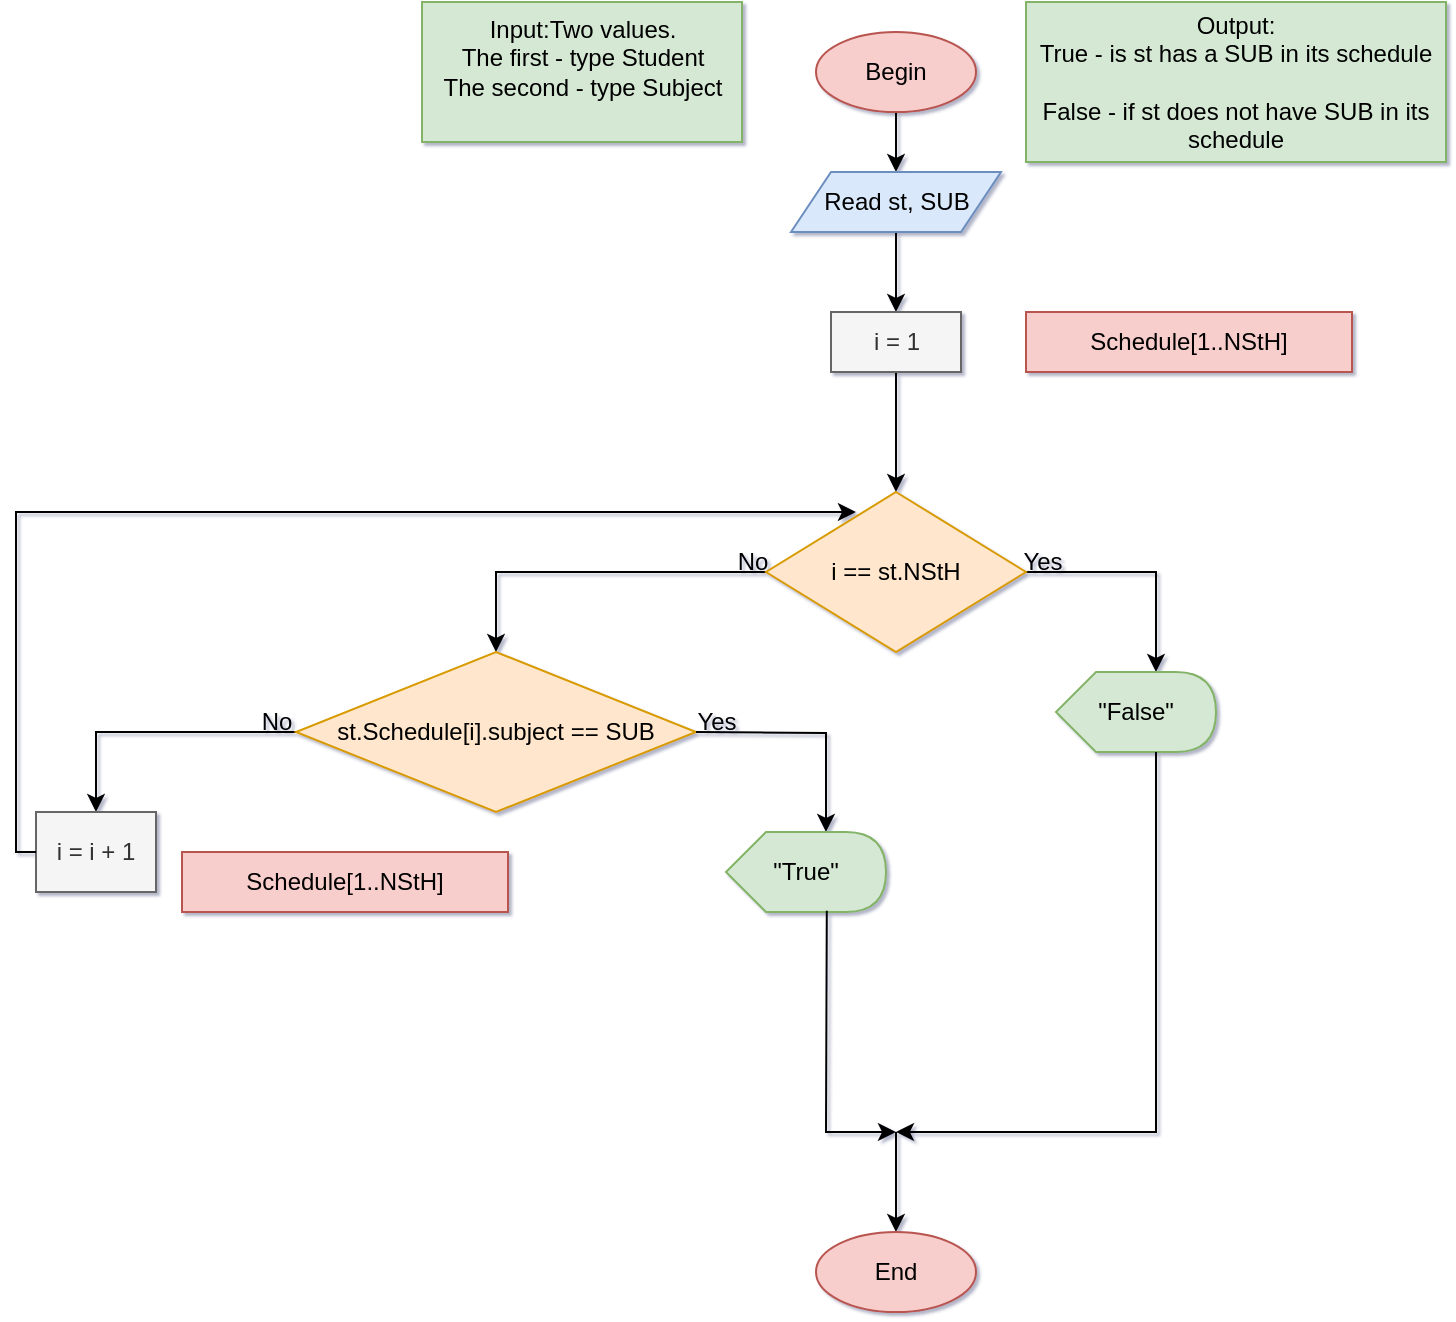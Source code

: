<mxfile version="20.5.1" type="device"><diagram id="lwzZpcMSSivngQWEZWCR" name="Page-1"><mxGraphModel dx="981" dy="519" grid="1" gridSize="10" guides="1" tooltips="1" connect="1" arrows="1" fold="1" page="1" pageScale="1" pageWidth="850" pageHeight="1100" math="0" shadow="1"><root><mxCell id="0"/><mxCell id="1" parent="0"/><mxCell id="2DufeuFUFwo9MO5AK-OH-4" value="" style="edgeStyle=orthogonalEdgeStyle;rounded=0;orthogonalLoop=1;jettySize=auto;html=1;" parent="1" source="2DufeuFUFwo9MO5AK-OH-1" target="2DufeuFUFwo9MO5AK-OH-3" edge="1"><mxGeometry relative="1" as="geometry"/></mxCell><mxCell id="2DufeuFUFwo9MO5AK-OH-1" value="Begin" style="ellipse;whiteSpace=wrap;html=1;fillColor=#f8cecc;strokeColor=#b85450;" parent="1" vertex="1"><mxGeometry x="497" y="20" width="80" height="40" as="geometry"/></mxCell><mxCell id="2DufeuFUFwo9MO5AK-OH-6" value="" style="edgeStyle=orthogonalEdgeStyle;rounded=0;orthogonalLoop=1;jettySize=auto;html=1;" parent="1" source="2DufeuFUFwo9MO5AK-OH-3" target="2DufeuFUFwo9MO5AK-OH-5" edge="1"><mxGeometry relative="1" as="geometry"/></mxCell><mxCell id="2DufeuFUFwo9MO5AK-OH-3" value="Read st, SUB" style="shape=parallelogram;perimeter=parallelogramPerimeter;whiteSpace=wrap;html=1;fixedSize=1;fillColor=#dae8fc;strokeColor=#6c8ebf;" parent="1" vertex="1"><mxGeometry x="484.5" y="90" width="105" height="30" as="geometry"/></mxCell><mxCell id="2DufeuFUFwo9MO5AK-OH-8" value="" style="edgeStyle=orthogonalEdgeStyle;rounded=0;orthogonalLoop=1;jettySize=auto;html=1;" parent="1" source="2DufeuFUFwo9MO5AK-OH-5" target="2DufeuFUFwo9MO5AK-OH-7" edge="1"><mxGeometry relative="1" as="geometry"/></mxCell><mxCell id="2DufeuFUFwo9MO5AK-OH-5" value="i = 1" style="whiteSpace=wrap;html=1;fillColor=#f5f5f5;strokeColor=#666666;fontColor=#333333;" parent="1" vertex="1"><mxGeometry x="504.5" y="160" width="65" height="30" as="geometry"/></mxCell><mxCell id="2DufeuFUFwo9MO5AK-OH-10" style="edgeStyle=orthogonalEdgeStyle;rounded=0;orthogonalLoop=1;jettySize=auto;html=1;entryX=0.625;entryY=0;entryDx=0;entryDy=0;entryPerimeter=0;" parent="1" source="2DufeuFUFwo9MO5AK-OH-7" target="2DufeuFUFwo9MO5AK-OH-9" edge="1"><mxGeometry relative="1" as="geometry"/></mxCell><mxCell id="2DufeuFUFwo9MO5AK-OH-13" value="" style="edgeStyle=orthogonalEdgeStyle;rounded=0;orthogonalLoop=1;jettySize=auto;html=1;entryX=0.5;entryY=0;entryDx=0;entryDy=0;" parent="1" source="2DufeuFUFwo9MO5AK-OH-7" target="2DufeuFUFwo9MO5AK-OH-12" edge="1"><mxGeometry relative="1" as="geometry"/></mxCell><mxCell id="2DufeuFUFwo9MO5AK-OH-7" value="i == st.NStH" style="rhombus;whiteSpace=wrap;html=1;fillColor=#ffe6cc;strokeColor=#d79b00;" parent="1" vertex="1"><mxGeometry x="472" y="250" width="130" height="80" as="geometry"/></mxCell><mxCell id="2DufeuFUFwo9MO5AK-OH-9" value="&quot;False&quot;" style="shape=display;whiteSpace=wrap;html=1;fillColor=#d5e8d4;strokeColor=#82b366;" parent="1" vertex="1"><mxGeometry x="617" y="340" width="80" height="40" as="geometry"/></mxCell><mxCell id="2DufeuFUFwo9MO5AK-OH-11" value="Yes" style="text;html=1;align=center;verticalAlign=middle;resizable=0;points=[];autosize=1;strokeColor=none;fillColor=none;" parent="1" vertex="1"><mxGeometry x="589.5" y="270" width="40" height="30" as="geometry"/></mxCell><mxCell id="2DufeuFUFwo9MO5AK-OH-15" value="" style="edgeStyle=orthogonalEdgeStyle;rounded=0;orthogonalLoop=1;jettySize=auto;html=1;entryX=0.5;entryY=0;entryDx=0;entryDy=0;" parent="1" source="2DufeuFUFwo9MO5AK-OH-12" target="2DufeuFUFwo9MO5AK-OH-14" edge="1"><mxGeometry relative="1" as="geometry"><Array as="points"><mxPoint x="137" y="370"/></Array></mxGeometry></mxCell><mxCell id="2DufeuFUFwo9MO5AK-OH-12" value="st.Schedule[i].subject == SUB" style="rhombus;whiteSpace=wrap;html=1;fillColor=#ffe6cc;strokeColor=#d79b00;" parent="1" vertex="1"><mxGeometry x="237" y="330" width="200" height="80" as="geometry"/></mxCell><mxCell id="2DufeuFUFwo9MO5AK-OH-14" value="i = i + 1" style="whiteSpace=wrap;html=1;fillColor=#f5f5f5;strokeColor=#666666;fontColor=#333333;" parent="1" vertex="1"><mxGeometry x="107" y="410" width="60" height="40" as="geometry"/></mxCell><mxCell id="2DufeuFUFwo9MO5AK-OH-16" value="No" style="text;html=1;align=center;verticalAlign=middle;resizable=0;points=[];autosize=1;strokeColor=none;fillColor=none;" parent="1" vertex="1"><mxGeometry x="444.5" y="270" width="40" height="30" as="geometry"/></mxCell><mxCell id="2DufeuFUFwo9MO5AK-OH-17" value="No" style="text;html=1;align=center;verticalAlign=middle;resizable=0;points=[];autosize=1;strokeColor=none;fillColor=none;" parent="1" vertex="1"><mxGeometry x="207" y="350" width="40" height="30" as="geometry"/></mxCell><mxCell id="2DufeuFUFwo9MO5AK-OH-18" value="" style="endArrow=classic;html=1;rounded=0;exitX=0;exitY=0.5;exitDx=0;exitDy=0;entryX=0.346;entryY=0.125;entryDx=0;entryDy=0;entryPerimeter=0;" parent="1" source="2DufeuFUFwo9MO5AK-OH-14" target="2DufeuFUFwo9MO5AK-OH-7" edge="1"><mxGeometry width="50" height="50" relative="1" as="geometry"><mxPoint x="257" y="410" as="sourcePoint"/><mxPoint x="287" y="260" as="targetPoint"/><Array as="points"><mxPoint x="97" y="430"/><mxPoint x="97" y="260"/></Array></mxGeometry></mxCell><mxCell id="2DufeuFUFwo9MO5AK-OH-20" style="edgeStyle=orthogonalEdgeStyle;rounded=0;orthogonalLoop=1;jettySize=auto;html=1;entryX=0.625;entryY=0;entryDx=0;entryDy=0;entryPerimeter=0;" parent="1" target="2DufeuFUFwo9MO5AK-OH-21" edge="1"><mxGeometry relative="1" as="geometry"><mxPoint x="437" y="370" as="sourcePoint"/></mxGeometry></mxCell><mxCell id="2DufeuFUFwo9MO5AK-OH-21" value="&quot;True&quot;" style="shape=display;whiteSpace=wrap;html=1;fillColor=#d5e8d4;strokeColor=#82b366;" parent="1" vertex="1"><mxGeometry x="452" y="420" width="80" height="40" as="geometry"/></mxCell><mxCell id="2DufeuFUFwo9MO5AK-OH-22" value="Yes" style="text;html=1;align=center;verticalAlign=middle;resizable=0;points=[];autosize=1;strokeColor=none;fillColor=none;" parent="1" vertex="1"><mxGeometry x="427" y="350" width="40" height="30" as="geometry"/></mxCell><mxCell id="2DufeuFUFwo9MO5AK-OH-23" value="" style="endArrow=classic;html=1;rounded=0;exitX=0.63;exitY=0.985;exitDx=0;exitDy=0;exitPerimeter=0;" parent="1" source="2DufeuFUFwo9MO5AK-OH-21" edge="1"><mxGeometry width="50" height="50" relative="1" as="geometry"><mxPoint x="437" y="570" as="sourcePoint"/><mxPoint x="537" y="570" as="targetPoint"/><Array as="points"><mxPoint x="502" y="570"/></Array></mxGeometry></mxCell><mxCell id="2DufeuFUFwo9MO5AK-OH-24" value="" style="endArrow=classic;html=1;rounded=0;exitX=0.625;exitY=1;exitDx=0;exitDy=0;exitPerimeter=0;" parent="1" source="2DufeuFUFwo9MO5AK-OH-9" edge="1"><mxGeometry width="50" height="50" relative="1" as="geometry"><mxPoint x="497" y="390" as="sourcePoint"/><mxPoint x="537" y="570" as="targetPoint"/><Array as="points"><mxPoint x="667" y="570"/></Array></mxGeometry></mxCell><mxCell id="2DufeuFUFwo9MO5AK-OH-25" value="" style="endArrow=classic;html=1;rounded=0;" parent="1" edge="1"><mxGeometry width="50" height="50" relative="1" as="geometry"><mxPoint x="537" y="570" as="sourcePoint"/><mxPoint x="537" y="620" as="targetPoint"/></mxGeometry></mxCell><mxCell id="2DufeuFUFwo9MO5AK-OH-26" value="End" style="ellipse;whiteSpace=wrap;html=1;fillColor=#f8cecc;strokeColor=#b85450;" parent="1" vertex="1"><mxGeometry x="497" y="620" width="80" height="40" as="geometry"/></mxCell><mxCell id="2DufeuFUFwo9MO5AK-OH-27" value="Schedule[1..NStH]" style="text;html=1;strokeColor=#b85450;fillColor=#f8cecc;align=center;verticalAlign=middle;whiteSpace=wrap;rounded=0;" parent="1" vertex="1"><mxGeometry x="180" y="430" width="163" height="30" as="geometry"/></mxCell><mxCell id="-81Rq7m9OKBPKaQiS01N-1" value="&lt;div&gt;Input:Two values. &lt;br&gt;&lt;/div&gt;&lt;div&gt;The first - type Student&lt;/div&gt;&lt;div&gt;The second - type Subject&lt;br&gt;&lt;/div&gt;&lt;div&gt;&lt;br&gt;&lt;/div&gt;" style="text;html=1;align=center;verticalAlign=middle;resizable=0;points=[];autosize=1;strokeColor=#82b366;fillColor=#d5e8d4;" vertex="1" parent="1"><mxGeometry x="300" y="5" width="160" height="70" as="geometry"/></mxCell><mxCell id="-81Rq7m9OKBPKaQiS01N-2" value="&lt;div&gt;Output:&lt;/div&gt;&lt;div&gt;True - is st has a SUB in its schedule&lt;br&gt;&lt;/div&gt;&lt;div&gt;&lt;br&gt;&lt;/div&gt;&lt;div&gt;False - if st does not have SUB in its schedule&lt;br&gt;&lt;/div&gt;" style="text;html=1;strokeColor=#82b366;fillColor=#d5e8d4;align=center;verticalAlign=middle;whiteSpace=wrap;rounded=0;" vertex="1" parent="1"><mxGeometry x="602" y="5" width="210" height="80" as="geometry"/></mxCell><mxCell id="-81Rq7m9OKBPKaQiS01N-3" value="Schedule[1..NStH]" style="text;html=1;strokeColor=#b85450;fillColor=#f8cecc;align=center;verticalAlign=middle;whiteSpace=wrap;rounded=0;" vertex="1" parent="1"><mxGeometry x="602" y="160" width="163" height="30" as="geometry"/></mxCell></root></mxGraphModel></diagram></mxfile>
